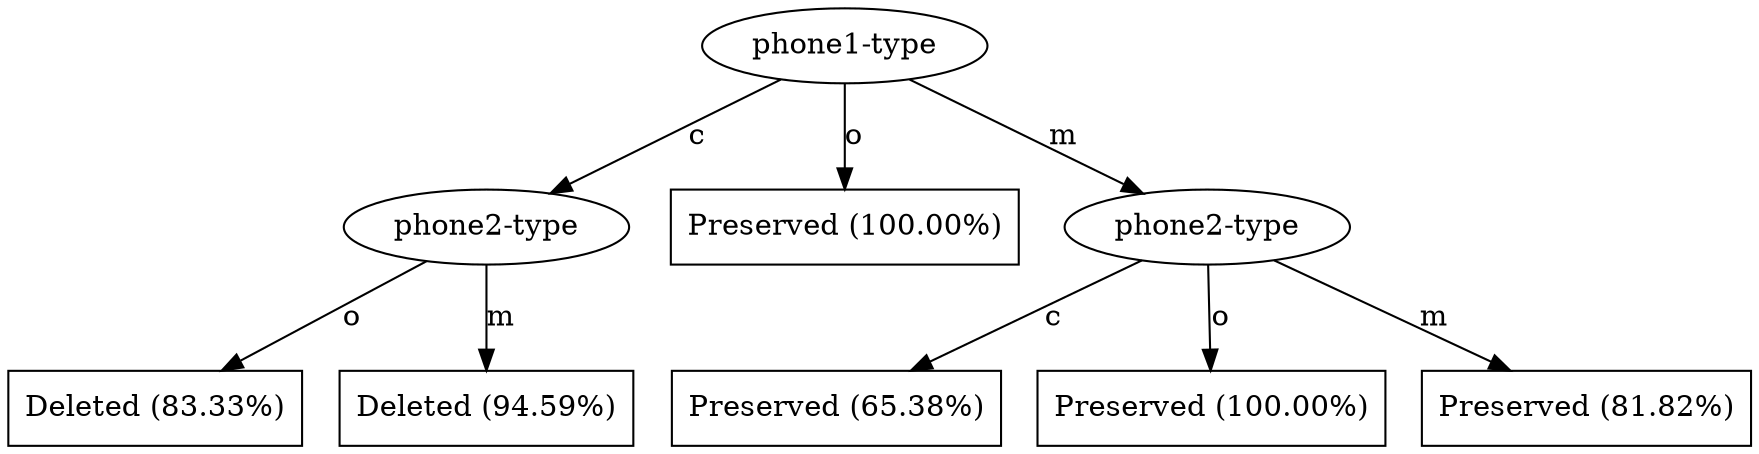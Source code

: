 digraph G {
"bg==" [ shape=ellipse label="phone1-type"]
"bg==" -> "bi0x" [ label="c" ]
"bi0x" [ shape=ellipse label="phone2-type"]
"bi0x" -> "bi0xLTQ=" [ label="o" ]
"bi0xLTQ=" [ shape=box label="Deleted (83.33%)"]
"bi0x" -> "bi0xLTU=" [ label="m" ]
"bi0xLTU=" [ shape=box label="Deleted (94.59%)"]
"bg==" -> "bi0z" [ label="o" ]
"bi0z" [ shape=box label="Preserved (100.00%)"]
"bg==" -> "bi0xMg==" [ label="m" ]
"bi0xMg==" [ shape=ellipse label="phone2-type"]
"bi0xMg==" -> "bi0xMi0y" [ label="c" ]
"bi0xMi0y" [ shape=box label="Preserved (65.38%)"]
"bi0xMg==" -> "bi0xMi00" [ label="o" ]
"bi0xMi00" [ shape=box label="Preserved (100.00%)"]
"bi0xMg==" -> "bi0xMi01" [ label="m" ]
"bi0xMi01" [ shape=box label="Preserved (81.82%)"]
}
